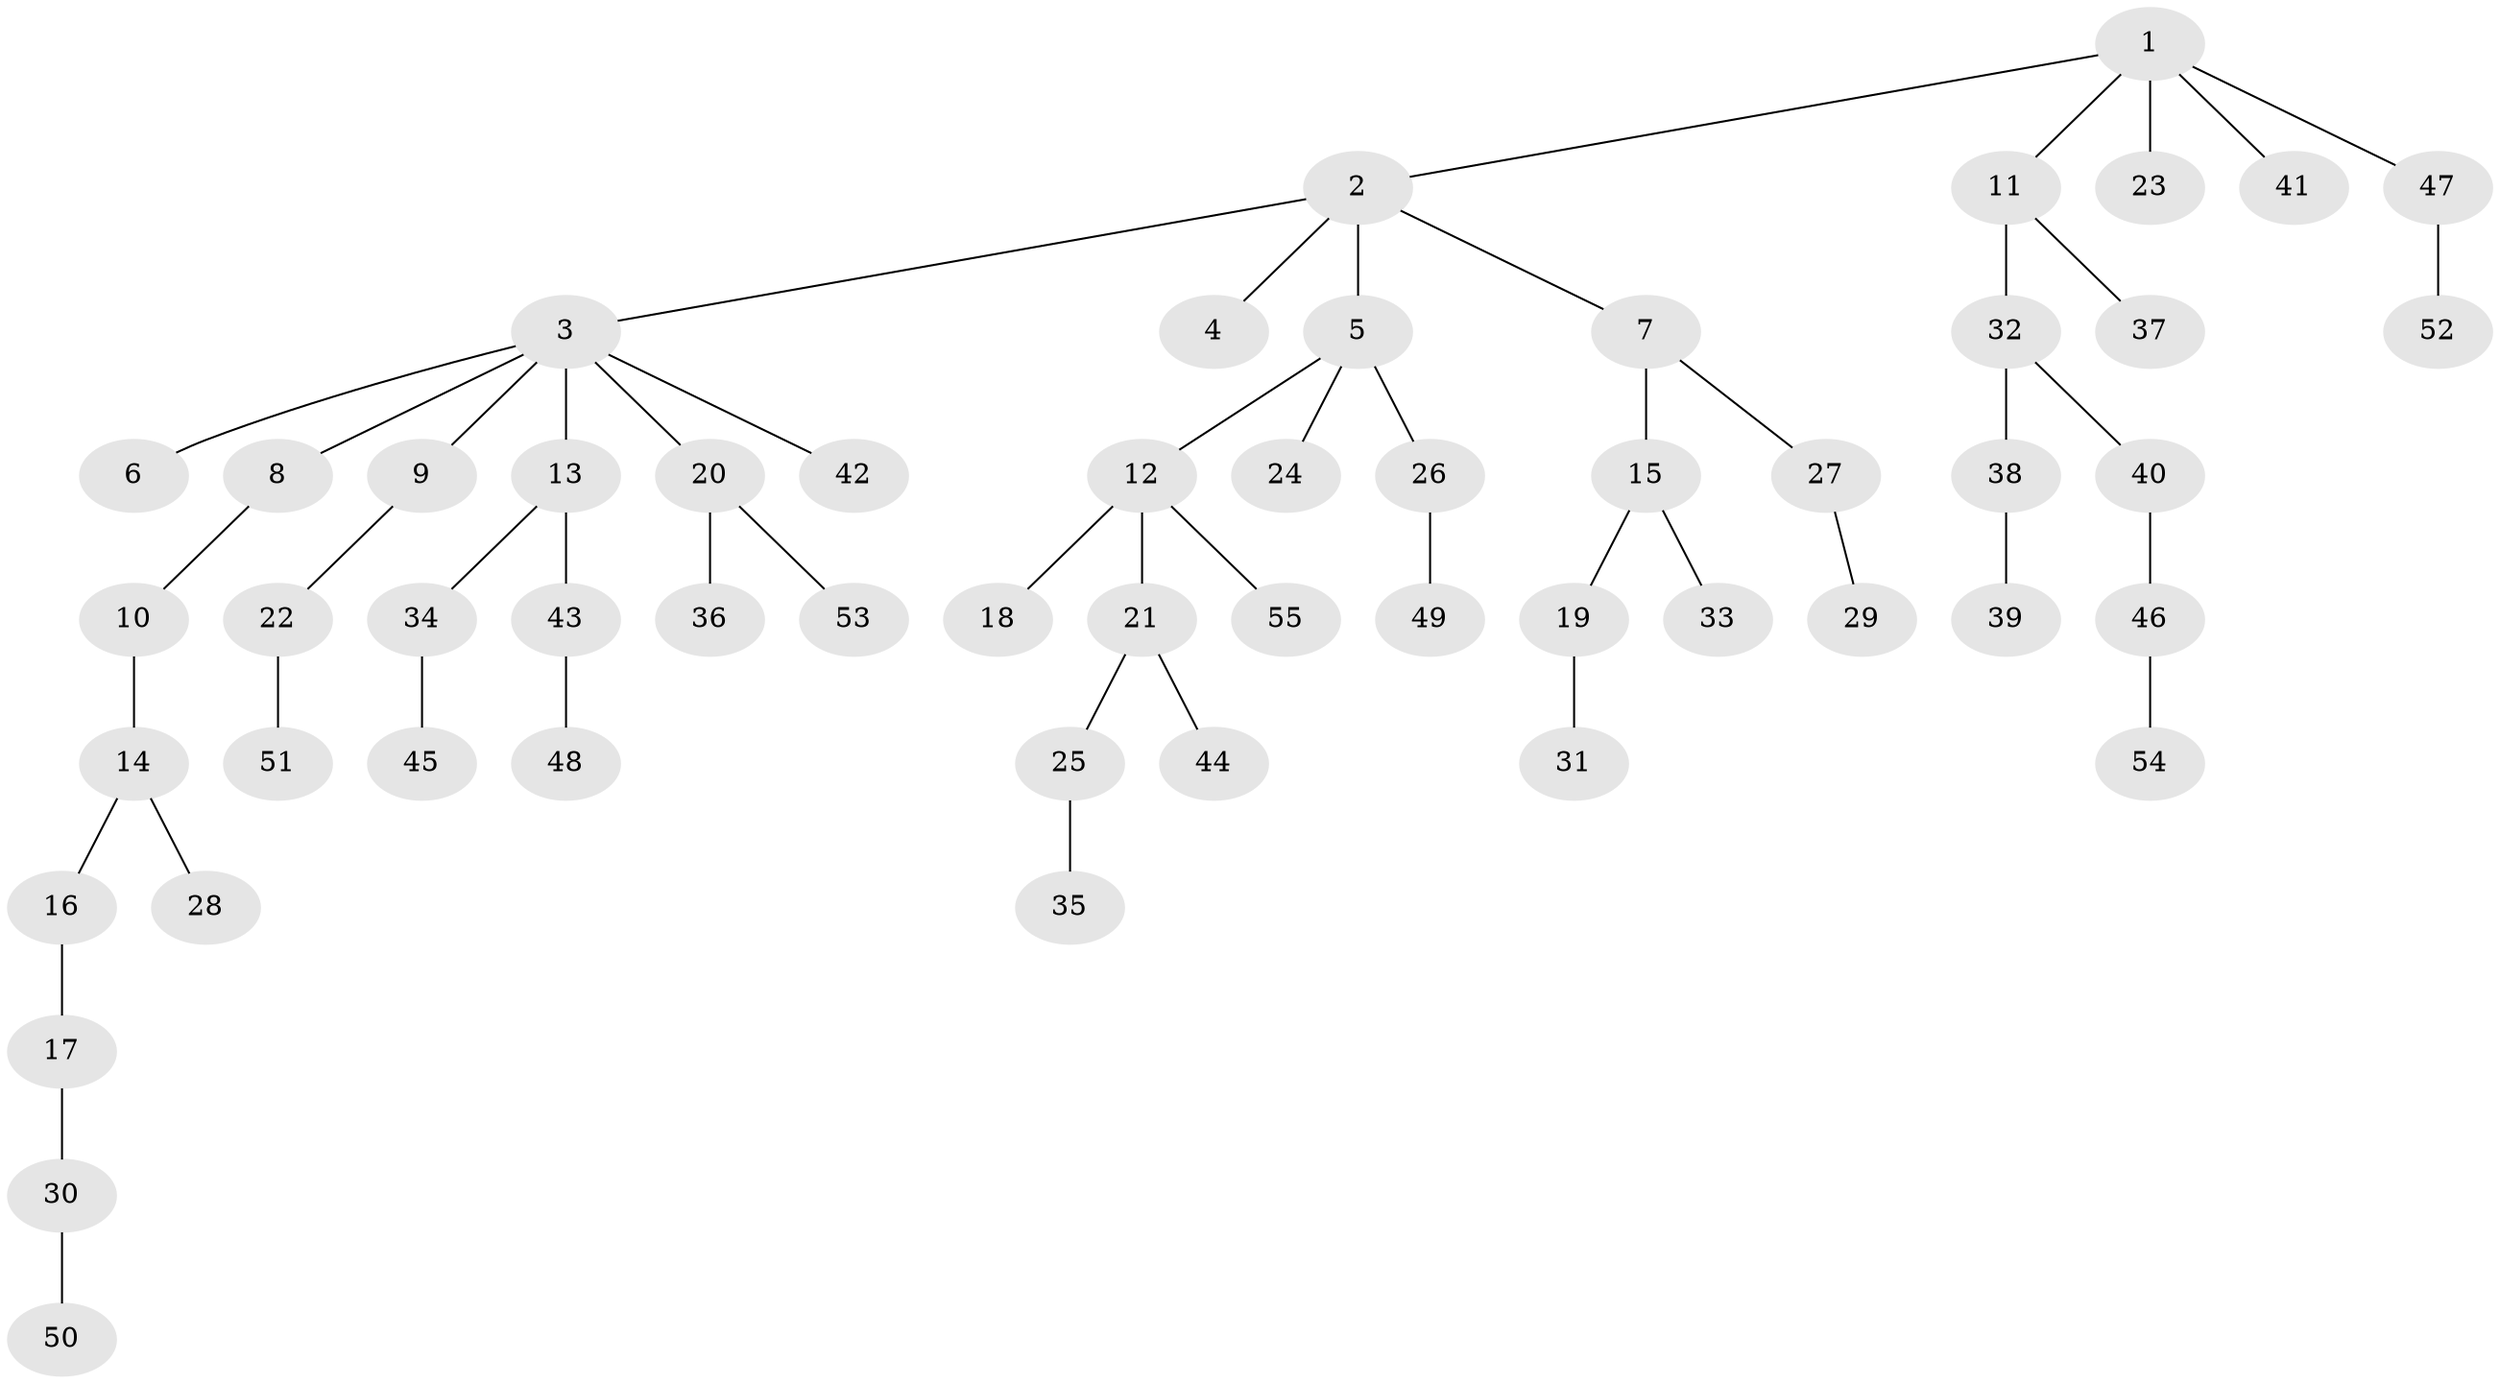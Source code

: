 // Generated by graph-tools (version 1.1) at 2025/53/03/09/25 04:53:12]
// undirected, 55 vertices, 54 edges
graph export_dot {
graph [start="1"]
  node [color=gray90,style=filled];
  1;
  2;
  3;
  4;
  5;
  6;
  7;
  8;
  9;
  10;
  11;
  12;
  13;
  14;
  15;
  16;
  17;
  18;
  19;
  20;
  21;
  22;
  23;
  24;
  25;
  26;
  27;
  28;
  29;
  30;
  31;
  32;
  33;
  34;
  35;
  36;
  37;
  38;
  39;
  40;
  41;
  42;
  43;
  44;
  45;
  46;
  47;
  48;
  49;
  50;
  51;
  52;
  53;
  54;
  55;
  1 -- 2;
  1 -- 11;
  1 -- 23;
  1 -- 41;
  1 -- 47;
  2 -- 3;
  2 -- 4;
  2 -- 5;
  2 -- 7;
  3 -- 6;
  3 -- 8;
  3 -- 9;
  3 -- 13;
  3 -- 20;
  3 -- 42;
  5 -- 12;
  5 -- 24;
  5 -- 26;
  7 -- 15;
  7 -- 27;
  8 -- 10;
  9 -- 22;
  10 -- 14;
  11 -- 32;
  11 -- 37;
  12 -- 18;
  12 -- 21;
  12 -- 55;
  13 -- 34;
  13 -- 43;
  14 -- 16;
  14 -- 28;
  15 -- 19;
  15 -- 33;
  16 -- 17;
  17 -- 30;
  19 -- 31;
  20 -- 36;
  20 -- 53;
  21 -- 25;
  21 -- 44;
  22 -- 51;
  25 -- 35;
  26 -- 49;
  27 -- 29;
  30 -- 50;
  32 -- 38;
  32 -- 40;
  34 -- 45;
  38 -- 39;
  40 -- 46;
  43 -- 48;
  46 -- 54;
  47 -- 52;
}
